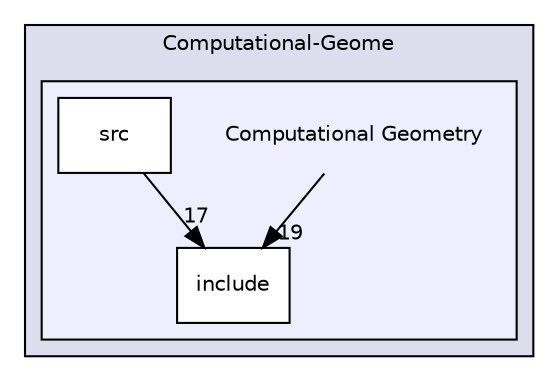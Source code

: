 digraph "C:/Users/Ace Sps/Downloads/Compressed/Computational-Geome/Computational Geometry" {
  compound=true
  node [ fontsize="10", fontname="Helvetica"];
  edge [ labelfontsize="10", labelfontname="Helvetica"];
  subgraph clusterdir_b4114f8875ddb5136fd425ed0cc31128 {
    graph [ bgcolor="#ddddee", pencolor="black", label="Computational-Geome" fontname="Helvetica", fontsize="10", URL="dir_b4114f8875ddb5136fd425ed0cc31128.html"]
  subgraph clusterdir_1a287ab52cce68ab58abeb7d9a65bda4 {
    graph [ bgcolor="#eeeeff", pencolor="black", label="" URL="dir_1a287ab52cce68ab58abeb7d9a65bda4.html"];
    dir_1a287ab52cce68ab58abeb7d9a65bda4 [shape=plaintext label="Computational Geometry"];
    dir_4111393f9224d110e39d5466b40d42fa [shape=box label="include" color="black" fillcolor="white" style="filled" URL="dir_4111393f9224d110e39d5466b40d42fa.html"];
    dir_e5aeb3dba53e988bde61400e3b7508eb [shape=box label="src" color="black" fillcolor="white" style="filled" URL="dir_e5aeb3dba53e988bde61400e3b7508eb.html"];
  }
  }
  dir_e5aeb3dba53e988bde61400e3b7508eb->dir_4111393f9224d110e39d5466b40d42fa [headlabel="17", labeldistance=1.5 headhref="dir_000008_000007.html"];
  dir_1a287ab52cce68ab58abeb7d9a65bda4->dir_4111393f9224d110e39d5466b40d42fa [headlabel="19", labeldistance=1.5 headhref="dir_000006_000007.html"];
}
